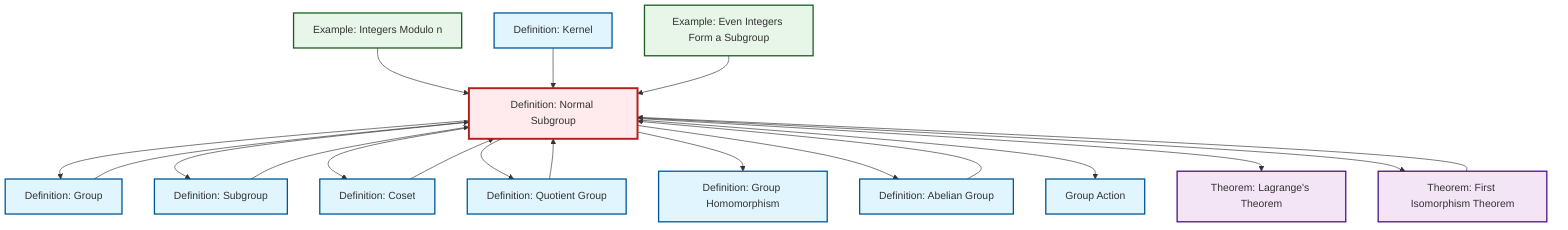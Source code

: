 graph TD
    classDef definition fill:#e1f5fe,stroke:#01579b,stroke-width:2px
    classDef theorem fill:#f3e5f5,stroke:#4a148c,stroke-width:2px
    classDef axiom fill:#fff3e0,stroke:#e65100,stroke-width:2px
    classDef example fill:#e8f5e9,stroke:#1b5e20,stroke-width:2px
    classDef current fill:#ffebee,stroke:#b71c1c,stroke-width:3px
    def-group-action["Group Action"]:::definition
    ex-quotient-integers-mod-n["Example: Integers Modulo n"]:::example
    def-abelian-group["Definition: Abelian Group"]:::definition
    def-group["Definition: Group"]:::definition
    thm-first-isomorphism["Theorem: First Isomorphism Theorem"]:::theorem
    def-homomorphism["Definition: Group Homomorphism"]:::definition
    def-subgroup["Definition: Subgroup"]:::definition
    thm-lagrange["Theorem: Lagrange's Theorem"]:::theorem
    def-kernel["Definition: Kernel"]:::definition
    def-coset["Definition: Coset"]:::definition
    def-quotient-group["Definition: Quotient Group"]:::definition
    def-normal-subgroup["Definition: Normal Subgroup"]:::definition
    ex-even-integers-subgroup["Example: Even Integers Form a Subgroup"]:::example
    def-subgroup --> def-normal-subgroup
    def-normal-subgroup --> def-group
    def-quotient-group --> def-normal-subgroup
    def-normal-subgroup --> def-subgroup
    def-abelian-group --> def-normal-subgroup
    ex-quotient-integers-mod-n --> def-normal-subgroup
    def-normal-subgroup --> def-coset
    thm-first-isomorphism --> def-normal-subgroup
    def-normal-subgroup --> def-quotient-group
    def-group --> def-normal-subgroup
    def-normal-subgroup --> def-homomorphism
    def-coset --> def-normal-subgroup
    def-normal-subgroup --> def-abelian-group
    def-kernel --> def-normal-subgroup
    def-normal-subgroup --> def-group-action
    def-normal-subgroup --> thm-lagrange
    ex-even-integers-subgroup --> def-normal-subgroup
    def-normal-subgroup --> thm-first-isomorphism
    class def-normal-subgroup current